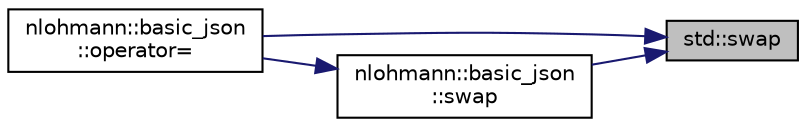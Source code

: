 digraph "std::swap"
{
 // LATEX_PDF_SIZE
  edge [fontname="Helvetica",fontsize="10",labelfontname="Helvetica",labelfontsize="10"];
  node [fontname="Helvetica",fontsize="10",shape=record];
  rankdir="RL";
  Node1 [label="std::swap",height=0.2,width=0.4,color="black", fillcolor="grey75", style="filled", fontcolor="black",tooltip="exchanges the values of two JSON objects"];
  Node1 -> Node2 [dir="back",color="midnightblue",fontsize="10",style="solid",fontname="Helvetica"];
  Node2 [label="nlohmann::basic_json\l::operator=",height=0.2,width=0.4,color="black", fillcolor="white", style="filled",URL="$classnlohmann_1_1basic__json.html#a28f87a769eda285eb4492ac1172d8812",tooltip="copy assignment"];
  Node1 -> Node3 [dir="back",color="midnightblue",fontsize="10",style="solid",fontname="Helvetica"];
  Node3 [label="nlohmann::basic_json\l::swap",height=0.2,width=0.4,color="black", fillcolor="white", style="filled",URL="$classnlohmann_1_1basic__json.html#a94295a06e0e7b3867fe83afbee4cb202",tooltip="exchanges the values"];
  Node3 -> Node2 [dir="back",color="midnightblue",fontsize="10",style="solid",fontname="Helvetica"];
}
